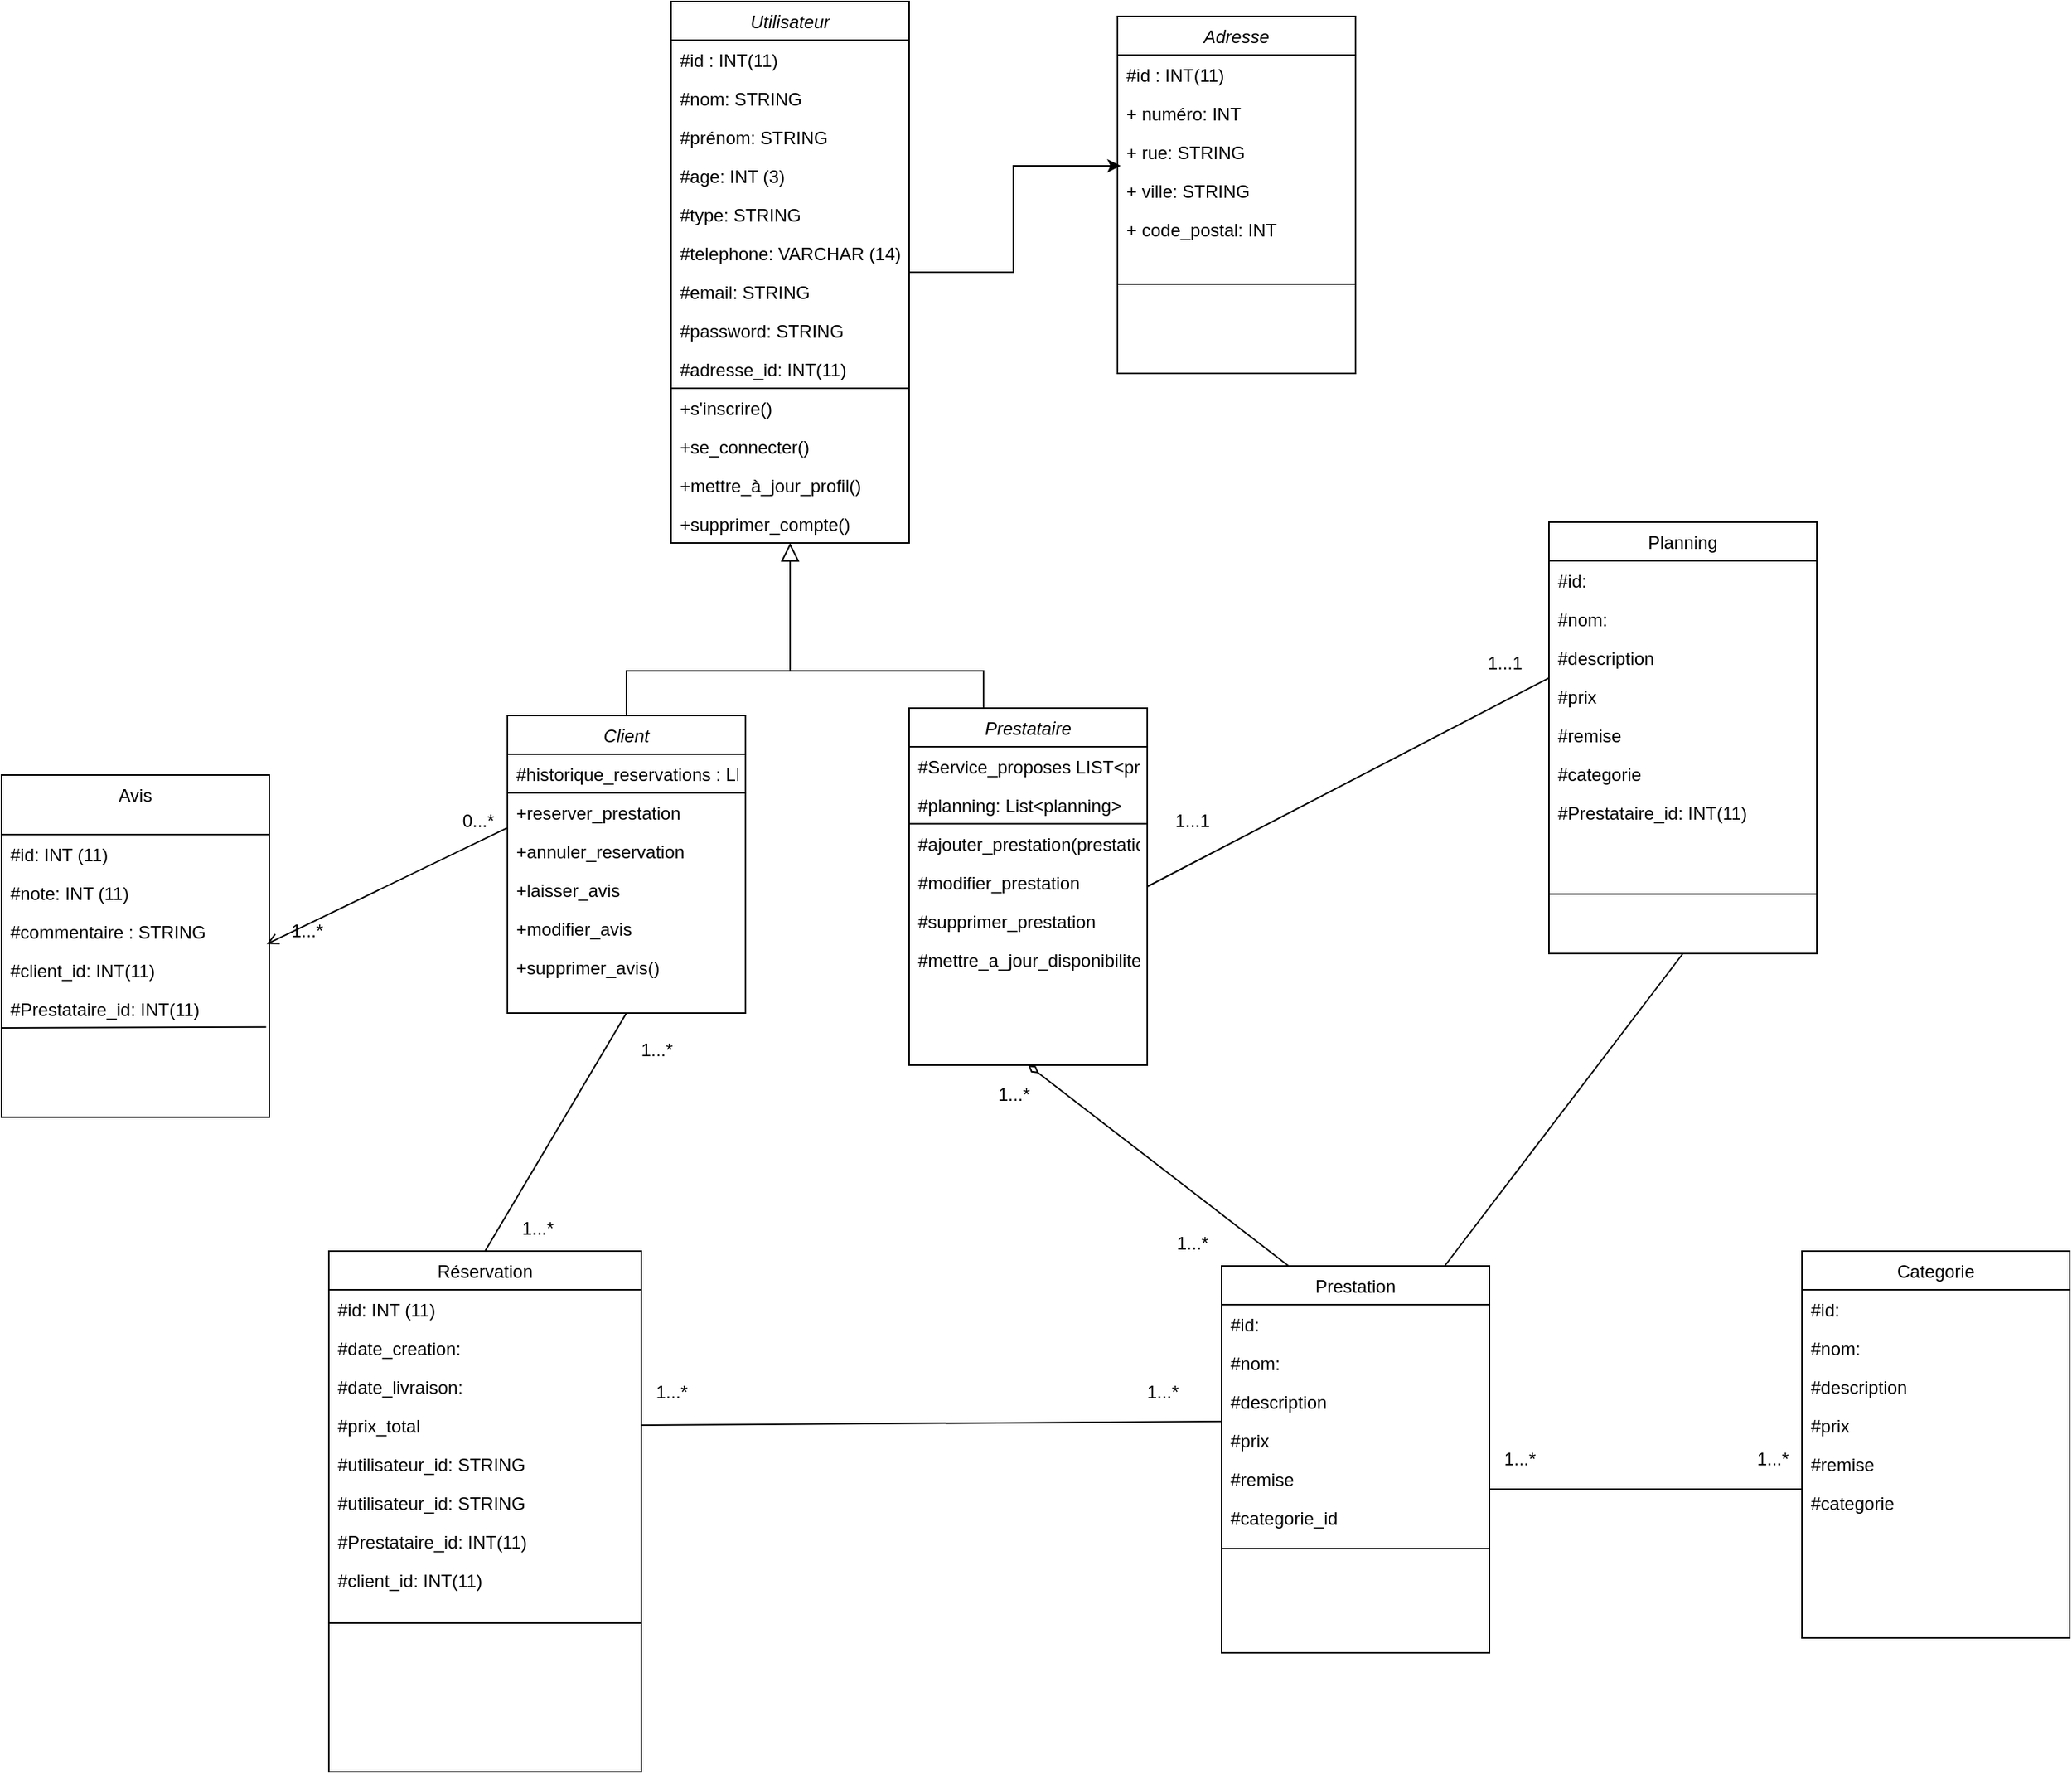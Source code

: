 <mxfile version="26.0.10">
  <diagram id="C5RBs43oDa-KdzZeNtuy" name="Page-1">
    <mxGraphModel dx="1801" dy="1898" grid="1" gridSize="10" guides="1" tooltips="1" connect="1" arrows="1" fold="1" page="1" pageScale="1" pageWidth="827" pageHeight="1169" math="0" shadow="0">
      <root>
        <mxCell id="WIyWlLk6GJQsqaUBKTNV-0" />
        <mxCell id="WIyWlLk6GJQsqaUBKTNV-1" parent="WIyWlLk6GJQsqaUBKTNV-0" />
        <mxCell id="zkfFHV4jXpPFQw0GAbJ--0" value="Utilisateur" style="swimlane;fontStyle=2;align=center;verticalAlign=top;childLayout=stackLayout;horizontal=1;startSize=26;horizontalStack=0;resizeParent=1;resizeLast=0;collapsible=1;marginBottom=0;rounded=0;shadow=0;strokeWidth=1;" parent="WIyWlLk6GJQsqaUBKTNV-1" vertex="1">
          <mxGeometry x="290" y="-1150" width="160" height="364" as="geometry">
            <mxRectangle x="230" y="140" width="160" height="26" as="alternateBounds" />
          </mxGeometry>
        </mxCell>
        <mxCell id="zkfFHV4jXpPFQw0GAbJ--1" value="#id : INT(11)" style="text;align=left;verticalAlign=top;spacingLeft=4;spacingRight=4;overflow=hidden;rotatable=0;points=[[0,0.5],[1,0.5]];portConstraint=eastwest;" parent="zkfFHV4jXpPFQw0GAbJ--0" vertex="1">
          <mxGeometry y="26" width="160" height="26" as="geometry" />
        </mxCell>
        <mxCell id="zkfFHV4jXpPFQw0GAbJ--2" value="#nom: STRING" style="text;align=left;verticalAlign=top;spacingLeft=4;spacingRight=4;overflow=hidden;rotatable=0;points=[[0,0.5],[1,0.5]];portConstraint=eastwest;rounded=0;shadow=0;html=0;" parent="zkfFHV4jXpPFQw0GAbJ--0" vertex="1">
          <mxGeometry y="52" width="160" height="26" as="geometry" />
        </mxCell>
        <mxCell id="zkfFHV4jXpPFQw0GAbJ--3" value="#prénom: STRING" style="text;align=left;verticalAlign=top;spacingLeft=4;spacingRight=4;overflow=hidden;rotatable=0;points=[[0,0.5],[1,0.5]];portConstraint=eastwest;rounded=0;shadow=0;html=0;" parent="zkfFHV4jXpPFQw0GAbJ--0" vertex="1">
          <mxGeometry y="78" width="160" height="26" as="geometry" />
        </mxCell>
        <mxCell id="09x6wX240GTnIhkP-kPZ-13" value="#age: INT (3)" style="text;align=left;verticalAlign=top;spacingLeft=4;spacingRight=4;overflow=hidden;rotatable=0;points=[[0,0.5],[1,0.5]];portConstraint=eastwest;rounded=0;shadow=0;html=0;" parent="zkfFHV4jXpPFQw0GAbJ--0" vertex="1">
          <mxGeometry y="104" width="160" height="26" as="geometry" />
        </mxCell>
        <mxCell id="09x6wX240GTnIhkP-kPZ-14" value="#type: STRING" style="text;align=left;verticalAlign=top;spacingLeft=4;spacingRight=4;overflow=hidden;rotatable=0;points=[[0,0.5],[1,0.5]];portConstraint=eastwest;rounded=0;shadow=0;html=0;" parent="zkfFHV4jXpPFQw0GAbJ--0" vertex="1">
          <mxGeometry y="130" width="160" height="26" as="geometry" />
        </mxCell>
        <mxCell id="09x6wX240GTnIhkP-kPZ-21" value="#telephone: VARCHAR (14)" style="text;align=left;verticalAlign=top;spacingLeft=4;spacingRight=4;overflow=hidden;rotatable=0;points=[[0,0.5],[1,0.5]];portConstraint=eastwest;rounded=0;shadow=0;html=0;" parent="zkfFHV4jXpPFQw0GAbJ--0" vertex="1">
          <mxGeometry y="156" width="160" height="26" as="geometry" />
        </mxCell>
        <mxCell id="09x6wX240GTnIhkP-kPZ-38" value="#email: STRING" style="text;align=left;verticalAlign=top;spacingLeft=4;spacingRight=4;overflow=hidden;rotatable=0;points=[[0,0.5],[1,0.5]];portConstraint=eastwest;rounded=0;shadow=0;html=0;" parent="zkfFHV4jXpPFQw0GAbJ--0" vertex="1">
          <mxGeometry y="182" width="160" height="26" as="geometry" />
        </mxCell>
        <mxCell id="09x6wX240GTnIhkP-kPZ-39" value="#password: STRING" style="text;align=left;verticalAlign=top;spacingLeft=4;spacingRight=4;overflow=hidden;rotatable=0;points=[[0,0.5],[1,0.5]];portConstraint=eastwest;rounded=0;shadow=0;html=0;" parent="zkfFHV4jXpPFQw0GAbJ--0" vertex="1">
          <mxGeometry y="208" width="160" height="26" as="geometry" />
        </mxCell>
        <mxCell id="09x6wX240GTnIhkP-kPZ-41" value="#adresse_id: INT(11)" style="text;align=left;verticalAlign=top;spacingLeft=4;spacingRight=4;overflow=hidden;rotatable=0;points=[[0,0.5],[1,0.5]];portConstraint=eastwest;rounded=0;shadow=0;html=0;" parent="zkfFHV4jXpPFQw0GAbJ--0" vertex="1">
          <mxGeometry y="234" width="160" height="26" as="geometry" />
        </mxCell>
        <mxCell id="09x6wX240GTnIhkP-kPZ-43" value="" style="endArrow=none;html=1;rounded=0;" parent="zkfFHV4jXpPFQw0GAbJ--0" edge="1">
          <mxGeometry width="50" height="50" relative="1" as="geometry">
            <mxPoint y="260" as="sourcePoint" />
            <mxPoint x="160" y="260" as="targetPoint" />
          </mxGeometry>
        </mxCell>
        <mxCell id="YF6P2X9bnGCXdfsYFpCG-1" value="+s&#39;inscrire()" style="text;align=left;verticalAlign=top;spacingLeft=4;spacingRight=4;overflow=hidden;rotatable=0;points=[[0,0.5],[1,0.5]];portConstraint=eastwest;rounded=0;shadow=0;html=0;" vertex="1" parent="zkfFHV4jXpPFQw0GAbJ--0">
          <mxGeometry y="260" width="160" height="26" as="geometry" />
        </mxCell>
        <mxCell id="YF6P2X9bnGCXdfsYFpCG-2" value="+se_connecter()" style="text;align=left;verticalAlign=top;spacingLeft=4;spacingRight=4;overflow=hidden;rotatable=0;points=[[0,0.5],[1,0.5]];portConstraint=eastwest;rounded=0;shadow=0;html=0;" vertex="1" parent="zkfFHV4jXpPFQw0GAbJ--0">
          <mxGeometry y="286" width="160" height="26" as="geometry" />
        </mxCell>
        <mxCell id="YF6P2X9bnGCXdfsYFpCG-30" value="+mettre_à_jour_profil()" style="text;align=left;verticalAlign=top;spacingLeft=4;spacingRight=4;overflow=hidden;rotatable=0;points=[[0,0.5],[1,0.5]];portConstraint=eastwest;rounded=0;shadow=0;html=0;" vertex="1" parent="zkfFHV4jXpPFQw0GAbJ--0">
          <mxGeometry y="312" width="160" height="26" as="geometry" />
        </mxCell>
        <mxCell id="YF6P2X9bnGCXdfsYFpCG-31" value="+supprimer_compte()" style="text;align=left;verticalAlign=top;spacingLeft=4;spacingRight=4;overflow=hidden;rotatable=0;points=[[0,0.5],[1,0.5]];portConstraint=eastwest;rounded=0;shadow=0;html=0;" vertex="1" parent="zkfFHV4jXpPFQw0GAbJ--0">
          <mxGeometry y="338" width="160" height="26" as="geometry" />
        </mxCell>
        <mxCell id="zkfFHV4jXpPFQw0GAbJ--6" value="Réservation" style="swimlane;fontStyle=0;align=center;verticalAlign=top;childLayout=stackLayout;horizontal=1;startSize=26;horizontalStack=0;resizeParent=1;resizeLast=0;collapsible=1;marginBottom=0;rounded=0;shadow=0;strokeWidth=1;" parent="WIyWlLk6GJQsqaUBKTNV-1" vertex="1">
          <mxGeometry x="60" y="-310" width="210" height="350" as="geometry">
            <mxRectangle x="120" y="570" width="160" height="26" as="alternateBounds" />
          </mxGeometry>
        </mxCell>
        <mxCell id="zkfFHV4jXpPFQw0GAbJ--7" value="#id: INT (11)" style="text;align=left;verticalAlign=top;spacingLeft=4;spacingRight=4;overflow=hidden;rotatable=0;points=[[0,0.5],[1,0.5]];portConstraint=eastwest;" parent="zkfFHV4jXpPFQw0GAbJ--6" vertex="1">
          <mxGeometry y="26" width="210" height="26" as="geometry" />
        </mxCell>
        <mxCell id="zkfFHV4jXpPFQw0GAbJ--8" value="#date_creation: " style="text;align=left;verticalAlign=top;spacingLeft=4;spacingRight=4;overflow=hidden;rotatable=0;points=[[0,0.5],[1,0.5]];portConstraint=eastwest;rounded=0;shadow=0;html=0;" parent="zkfFHV4jXpPFQw0GAbJ--6" vertex="1">
          <mxGeometry y="52" width="210" height="26" as="geometry" />
        </mxCell>
        <mxCell id="09x6wX240GTnIhkP-kPZ-66" value="#date_livraison: " style="text;align=left;verticalAlign=top;spacingLeft=4;spacingRight=4;overflow=hidden;rotatable=0;points=[[0,0.5],[1,0.5]];portConstraint=eastwest;rounded=0;shadow=0;html=0;" parent="zkfFHV4jXpPFQw0GAbJ--6" vertex="1">
          <mxGeometry y="78" width="210" height="26" as="geometry" />
        </mxCell>
        <mxCell id="09x6wX240GTnIhkP-kPZ-71" value="#prix_total" style="text;align=left;verticalAlign=top;spacingLeft=4;spacingRight=4;overflow=hidden;rotatable=0;points=[[0,0.5],[1,0.5]];portConstraint=eastwest;rounded=0;shadow=0;html=0;" parent="zkfFHV4jXpPFQw0GAbJ--6" vertex="1">
          <mxGeometry y="104" width="210" height="26" as="geometry" />
        </mxCell>
        <mxCell id="_Zfm9jwLy4W1q9WHlCT8-0" value="#utilisateur_id: STRING" style="text;align=left;verticalAlign=top;spacingLeft=4;spacingRight=4;overflow=hidden;rotatable=0;points=[[0,0.5],[1,0.5]];portConstraint=eastwest;rounded=0;shadow=0;html=0;" parent="zkfFHV4jXpPFQw0GAbJ--6" vertex="1">
          <mxGeometry y="130" width="210" height="26" as="geometry" />
        </mxCell>
        <mxCell id="09x6wX240GTnIhkP-kPZ-72" value="#utilisateur_id: STRING" style="text;align=left;verticalAlign=top;spacingLeft=4;spacingRight=4;overflow=hidden;rotatable=0;points=[[0,0.5],[1,0.5]];portConstraint=eastwest;rounded=0;shadow=0;html=0;" parent="zkfFHV4jXpPFQw0GAbJ--6" vertex="1">
          <mxGeometry y="156" width="210" height="26" as="geometry" />
        </mxCell>
        <mxCell id="qEeKyHEhCAI6KiBk3C8H-24" value="" style="endArrow=none;html=1;rounded=0;" parent="zkfFHV4jXpPFQw0GAbJ--6" edge="1">
          <mxGeometry width="50" height="50" relative="1" as="geometry">
            <mxPoint y="250" as="sourcePoint" />
            <mxPoint x="210" y="250" as="targetPoint" />
          </mxGeometry>
        </mxCell>
        <mxCell id="3zISyBuMAikiwvPpsa2h-4" value="#Prestataire_id: INT(11)" style="text;align=left;verticalAlign=top;spacingLeft=4;spacingRight=4;overflow=hidden;rotatable=0;points=[[0,0.5],[1,0.5]];portConstraint=eastwest;rounded=0;shadow=0;html=0;" parent="zkfFHV4jXpPFQw0GAbJ--6" vertex="1">
          <mxGeometry y="182" width="210" height="26" as="geometry" />
        </mxCell>
        <mxCell id="3zISyBuMAikiwvPpsa2h-5" value="#client_id: INT(11)" style="text;align=left;verticalAlign=top;spacingLeft=4;spacingRight=4;overflow=hidden;rotatable=0;points=[[0,0.5],[1,0.5]];portConstraint=eastwest;rounded=0;shadow=0;html=0;" parent="zkfFHV4jXpPFQw0GAbJ--6" vertex="1">
          <mxGeometry y="208" width="210" height="26" as="geometry" />
        </mxCell>
        <mxCell id="zkfFHV4jXpPFQw0GAbJ--12" value="" style="endArrow=block;endSize=10;endFill=0;shadow=0;strokeWidth=1;rounded=0;curved=0;edgeStyle=elbowEdgeStyle;elbow=vertical;entryX=0.5;entryY=1;entryDx=0;entryDy=0;exitX=0.5;exitY=0;exitDx=0;exitDy=0;" parent="WIyWlLk6GJQsqaUBKTNV-1" source="Z0JYn2a-cfdWObl-iRzG-19" target="zkfFHV4jXpPFQw0GAbJ--0" edge="1">
          <mxGeometry width="160" relative="1" as="geometry">
            <mxPoint x="310" y="-630" as="sourcePoint" />
            <mxPoint x="439" y="-720" as="targetPoint" />
            <Array as="points">
              <mxPoint x="390" y="-700" />
            </Array>
          </mxGeometry>
        </mxCell>
        <mxCell id="09x6wX240GTnIhkP-kPZ-3" value="Prestation" style="swimlane;fontStyle=0;align=center;verticalAlign=top;childLayout=stackLayout;horizontal=1;startSize=26;horizontalStack=0;resizeParent=1;resizeLast=0;collapsible=1;marginBottom=0;rounded=0;shadow=0;strokeWidth=1;" parent="WIyWlLk6GJQsqaUBKTNV-1" vertex="1">
          <mxGeometry x="660" y="-300" width="180" height="260" as="geometry">
            <mxRectangle x="130" y="380" width="160" height="26" as="alternateBounds" />
          </mxGeometry>
        </mxCell>
        <mxCell id="09x6wX240GTnIhkP-kPZ-4" value="#id: " style="text;align=left;verticalAlign=top;spacingLeft=4;spacingRight=4;overflow=hidden;rotatable=0;points=[[0,0.5],[1,0.5]];portConstraint=eastwest;" parent="09x6wX240GTnIhkP-kPZ-3" vertex="1">
          <mxGeometry y="26" width="180" height="26" as="geometry" />
        </mxCell>
        <mxCell id="09x6wX240GTnIhkP-kPZ-76" value="#nom:" style="text;align=left;verticalAlign=top;spacingLeft=4;spacingRight=4;overflow=hidden;rotatable=0;points=[[0,0.5],[1,0.5]];portConstraint=eastwest;" parent="09x6wX240GTnIhkP-kPZ-3" vertex="1">
          <mxGeometry y="52" width="180" height="26" as="geometry" />
        </mxCell>
        <mxCell id="09x6wX240GTnIhkP-kPZ-80" value="#description" style="text;align=left;verticalAlign=top;spacingLeft=4;spacingRight=4;overflow=hidden;rotatable=0;points=[[0,0.5],[1,0.5]];portConstraint=eastwest;" parent="09x6wX240GTnIhkP-kPZ-3" vertex="1">
          <mxGeometry y="78" width="180" height="26" as="geometry" />
        </mxCell>
        <mxCell id="09x6wX240GTnIhkP-kPZ-81" value="#prix" style="text;align=left;verticalAlign=top;spacingLeft=4;spacingRight=4;overflow=hidden;rotatable=0;points=[[0,0.5],[1,0.5]];portConstraint=eastwest;" parent="09x6wX240GTnIhkP-kPZ-3" vertex="1">
          <mxGeometry y="104" width="180" height="26" as="geometry" />
        </mxCell>
        <mxCell id="09x6wX240GTnIhkP-kPZ-82" value="#remise" style="text;align=left;verticalAlign=top;spacingLeft=4;spacingRight=4;overflow=hidden;rotatable=0;points=[[0,0.5],[1,0.5]];portConstraint=eastwest;" parent="09x6wX240GTnIhkP-kPZ-3" vertex="1">
          <mxGeometry y="130" width="180" height="26" as="geometry" />
        </mxCell>
        <mxCell id="09x6wX240GTnIhkP-kPZ-87" value="#categorie_id" style="text;align=left;verticalAlign=top;spacingLeft=4;spacingRight=4;overflow=hidden;rotatable=0;points=[[0,0.5],[1,0.5]];portConstraint=eastwest;" parent="09x6wX240GTnIhkP-kPZ-3" vertex="1">
          <mxGeometry y="156" width="180" height="26" as="geometry" />
        </mxCell>
        <mxCell id="qEeKyHEhCAI6KiBk3C8H-23" value="" style="endArrow=none;html=1;rounded=0;" parent="09x6wX240GTnIhkP-kPZ-3" edge="1">
          <mxGeometry width="50" height="50" relative="1" as="geometry">
            <mxPoint y="190" as="sourcePoint" />
            <mxPoint x="180" y="190" as="targetPoint" />
          </mxGeometry>
        </mxCell>
        <mxCell id="Z0JYn2a-cfdWObl-iRzG-19" value="Client" style="swimlane;fontStyle=2;align=center;verticalAlign=top;childLayout=stackLayout;horizontal=1;startSize=26;horizontalStack=0;resizeParent=1;resizeLast=0;collapsible=1;marginBottom=0;rounded=0;shadow=0;strokeWidth=1;" parent="WIyWlLk6GJQsqaUBKTNV-1" vertex="1">
          <mxGeometry x="180" y="-670" width="160" height="200" as="geometry">
            <mxRectangle x="230" y="140" width="160" height="26" as="alternateBounds" />
          </mxGeometry>
        </mxCell>
        <mxCell id="Z0JYn2a-cfdWObl-iRzG-20" value="#historique_reservations : LIST&lt;reservation&gt;" style="text;align=left;verticalAlign=top;spacingLeft=4;spacingRight=4;overflow=hidden;rotatable=0;points=[[0,0.5],[1,0.5]];portConstraint=eastwest;" parent="Z0JYn2a-cfdWObl-iRzG-19" vertex="1">
          <mxGeometry y="26" width="160" height="26" as="geometry" />
        </mxCell>
        <mxCell id="Z0JYn2a-cfdWObl-iRzG-31" value="" style="endArrow=none;html=1;rounded=0;" parent="Z0JYn2a-cfdWObl-iRzG-19" edge="1">
          <mxGeometry width="50" height="50" relative="1" as="geometry">
            <mxPoint y="52" as="sourcePoint" />
            <mxPoint x="160" y="52" as="targetPoint" />
          </mxGeometry>
        </mxCell>
        <mxCell id="YF6P2X9bnGCXdfsYFpCG-46" value="+reserver_prestation" style="text;align=left;verticalAlign=top;spacingLeft=4;spacingRight=4;overflow=hidden;rotatable=0;points=[[0,0.5],[1,0.5]];portConstraint=eastwest;" vertex="1" parent="Z0JYn2a-cfdWObl-iRzG-19">
          <mxGeometry y="52" width="160" height="26" as="geometry" />
        </mxCell>
        <mxCell id="YF6P2X9bnGCXdfsYFpCG-51" value="+annuler_reservation" style="text;align=left;verticalAlign=top;spacingLeft=4;spacingRight=4;overflow=hidden;rotatable=0;points=[[0,0.5],[1,0.5]];portConstraint=eastwest;" vertex="1" parent="Z0JYn2a-cfdWObl-iRzG-19">
          <mxGeometry y="78" width="160" height="26" as="geometry" />
        </mxCell>
        <mxCell id="YF6P2X9bnGCXdfsYFpCG-52" value="+laisser_avis" style="text;align=left;verticalAlign=top;spacingLeft=4;spacingRight=4;overflow=hidden;rotatable=0;points=[[0,0.5],[1,0.5]];portConstraint=eastwest;" vertex="1" parent="Z0JYn2a-cfdWObl-iRzG-19">
          <mxGeometry y="104" width="160" height="26" as="geometry" />
        </mxCell>
        <mxCell id="YF6P2X9bnGCXdfsYFpCG-65" value="+modifier_avis" style="text;align=left;verticalAlign=top;spacingLeft=4;spacingRight=4;overflow=hidden;rotatable=0;points=[[0,0.5],[1,0.5]];portConstraint=eastwest;" vertex="1" parent="Z0JYn2a-cfdWObl-iRzG-19">
          <mxGeometry y="130" width="160" height="26" as="geometry" />
        </mxCell>
        <mxCell id="YF6P2X9bnGCXdfsYFpCG-64" value="+supprimer_avis()" style="text;align=left;verticalAlign=top;spacingLeft=4;spacingRight=4;overflow=hidden;rotatable=0;points=[[0,0.5],[1,0.5]];portConstraint=eastwest;" vertex="1" parent="Z0JYn2a-cfdWObl-iRzG-19">
          <mxGeometry y="156" width="160" height="26" as="geometry" />
        </mxCell>
        <mxCell id="qEeKyHEhCAI6KiBk3C8H-1" value="Prestataire" style="swimlane;fontStyle=2;align=center;verticalAlign=top;childLayout=stackLayout;horizontal=1;startSize=26;horizontalStack=0;resizeParent=1;resizeLast=0;collapsible=1;marginBottom=0;rounded=0;shadow=0;strokeWidth=1;" parent="WIyWlLk6GJQsqaUBKTNV-1" vertex="1">
          <mxGeometry x="450" y="-675" width="160" height="240" as="geometry">
            <mxRectangle x="230" y="140" width="160" height="26" as="alternateBounds" />
          </mxGeometry>
        </mxCell>
        <mxCell id="qEeKyHEhCAI6KiBk3C8H-2" value="#Service_proposes LIST&lt;prestation&gt;" style="text;align=left;verticalAlign=top;spacingLeft=4;spacingRight=4;overflow=hidden;rotatable=0;points=[[0,0.5],[1,0.5]];portConstraint=eastwest;" parent="qEeKyHEhCAI6KiBk3C8H-1" vertex="1">
          <mxGeometry y="26" width="160" height="26" as="geometry" />
        </mxCell>
        <mxCell id="YF6P2X9bnGCXdfsYFpCG-53" value="#planning: List&lt;planning&gt;" style="text;align=left;verticalAlign=top;spacingLeft=4;spacingRight=4;overflow=hidden;rotatable=0;points=[[0,0.5],[1,0.5]];portConstraint=eastwest;" vertex="1" parent="qEeKyHEhCAI6KiBk3C8H-1">
          <mxGeometry y="52" width="160" height="26" as="geometry" />
        </mxCell>
        <mxCell id="qEeKyHEhCAI6KiBk3C8H-6" value="" style="endArrow=none;html=1;rounded=0;" parent="qEeKyHEhCAI6KiBk3C8H-1" edge="1">
          <mxGeometry width="50" height="50" relative="1" as="geometry">
            <mxPoint y="77.71" as="sourcePoint" />
            <mxPoint x="160" y="77.71" as="targetPoint" />
          </mxGeometry>
        </mxCell>
        <mxCell id="YF6P2X9bnGCXdfsYFpCG-54" value="#ajouter_prestation(prestation)" style="text;align=left;verticalAlign=top;spacingLeft=4;spacingRight=4;overflow=hidden;rotatable=0;points=[[0,0.5],[1,0.5]];portConstraint=eastwest;" vertex="1" parent="qEeKyHEhCAI6KiBk3C8H-1">
          <mxGeometry y="78" width="160" height="26" as="geometry" />
        </mxCell>
        <mxCell id="YF6P2X9bnGCXdfsYFpCG-57" value="#modifier_prestation" style="text;align=left;verticalAlign=top;spacingLeft=4;spacingRight=4;overflow=hidden;rotatable=0;points=[[0,0.5],[1,0.5]];portConstraint=eastwest;" vertex="1" parent="qEeKyHEhCAI6KiBk3C8H-1">
          <mxGeometry y="104" width="160" height="26" as="geometry" />
        </mxCell>
        <mxCell id="YF6P2X9bnGCXdfsYFpCG-58" value="#supprimer_prestation" style="text;align=left;verticalAlign=top;spacingLeft=4;spacingRight=4;overflow=hidden;rotatable=0;points=[[0,0.5],[1,0.5]];portConstraint=eastwest;" vertex="1" parent="qEeKyHEhCAI6KiBk3C8H-1">
          <mxGeometry y="130" width="160" height="26" as="geometry" />
        </mxCell>
        <mxCell id="YF6P2X9bnGCXdfsYFpCG-59" value="#mettre_a_jour_disponibilite(date, disponibilite)" style="text;align=left;verticalAlign=top;spacingLeft=4;spacingRight=4;overflow=hidden;rotatable=0;points=[[0,0.5],[1,0.5]];portConstraint=eastwest;" vertex="1" parent="qEeKyHEhCAI6KiBk3C8H-1">
          <mxGeometry y="156" width="160" height="26" as="geometry" />
        </mxCell>
        <mxCell id="qEeKyHEhCAI6KiBk3C8H-8" value="" style="endArrow=none;html=1;rounded=0;" parent="WIyWlLk6GJQsqaUBKTNV-1" edge="1">
          <mxGeometry width="50" height="50" relative="1" as="geometry">
            <mxPoint x="500" y="-675" as="sourcePoint" />
            <mxPoint x="370" y="-700" as="targetPoint" />
            <Array as="points">
              <mxPoint x="500" y="-700" />
            </Array>
          </mxGeometry>
        </mxCell>
        <mxCell id="qEeKyHEhCAI6KiBk3C8H-16" value="Categorie" style="swimlane;fontStyle=0;align=center;verticalAlign=top;childLayout=stackLayout;horizontal=1;startSize=26;horizontalStack=0;resizeParent=1;resizeLast=0;collapsible=1;marginBottom=0;rounded=0;shadow=0;strokeWidth=1;" parent="WIyWlLk6GJQsqaUBKTNV-1" vertex="1">
          <mxGeometry x="1050" y="-310" width="180" height="260" as="geometry">
            <mxRectangle x="130" y="380" width="160" height="26" as="alternateBounds" />
          </mxGeometry>
        </mxCell>
        <mxCell id="qEeKyHEhCAI6KiBk3C8H-17" value="#id: " style="text;align=left;verticalAlign=top;spacingLeft=4;spacingRight=4;overflow=hidden;rotatable=0;points=[[0,0.5],[1,0.5]];portConstraint=eastwest;" parent="qEeKyHEhCAI6KiBk3C8H-16" vertex="1">
          <mxGeometry y="26" width="180" height="26" as="geometry" />
        </mxCell>
        <mxCell id="qEeKyHEhCAI6KiBk3C8H-18" value="#nom:" style="text;align=left;verticalAlign=top;spacingLeft=4;spacingRight=4;overflow=hidden;rotatable=0;points=[[0,0.5],[1,0.5]];portConstraint=eastwest;" parent="qEeKyHEhCAI6KiBk3C8H-16" vertex="1">
          <mxGeometry y="52" width="180" height="26" as="geometry" />
        </mxCell>
        <mxCell id="qEeKyHEhCAI6KiBk3C8H-19" value="#description" style="text;align=left;verticalAlign=top;spacingLeft=4;spacingRight=4;overflow=hidden;rotatable=0;points=[[0,0.5],[1,0.5]];portConstraint=eastwest;" parent="qEeKyHEhCAI6KiBk3C8H-16" vertex="1">
          <mxGeometry y="78" width="180" height="26" as="geometry" />
        </mxCell>
        <mxCell id="qEeKyHEhCAI6KiBk3C8H-20" value="#prix" style="text;align=left;verticalAlign=top;spacingLeft=4;spacingRight=4;overflow=hidden;rotatable=0;points=[[0,0.5],[1,0.5]];portConstraint=eastwest;" parent="qEeKyHEhCAI6KiBk3C8H-16" vertex="1">
          <mxGeometry y="104" width="180" height="26" as="geometry" />
        </mxCell>
        <mxCell id="qEeKyHEhCAI6KiBk3C8H-21" value="#remise" style="text;align=left;verticalAlign=top;spacingLeft=4;spacingRight=4;overflow=hidden;rotatable=0;points=[[0,0.5],[1,0.5]];portConstraint=eastwest;" parent="qEeKyHEhCAI6KiBk3C8H-16" vertex="1">
          <mxGeometry y="130" width="180" height="26" as="geometry" />
        </mxCell>
        <mxCell id="qEeKyHEhCAI6KiBk3C8H-22" value="#categorie" style="text;align=left;verticalAlign=top;spacingLeft=4;spacingRight=4;overflow=hidden;rotatable=0;points=[[0,0.5],[1,0.5]];portConstraint=eastwest;" parent="qEeKyHEhCAI6KiBk3C8H-16" vertex="1">
          <mxGeometry y="156" width="180" height="26" as="geometry" />
        </mxCell>
        <mxCell id="qEeKyHEhCAI6KiBk3C8H-25" value="Planning" style="swimlane;fontStyle=0;align=center;verticalAlign=top;childLayout=stackLayout;horizontal=1;startSize=26;horizontalStack=0;resizeParent=1;resizeLast=0;collapsible=1;marginBottom=0;rounded=0;shadow=0;strokeWidth=1;" parent="WIyWlLk6GJQsqaUBKTNV-1" vertex="1">
          <mxGeometry x="880" y="-800" width="180" height="290" as="geometry">
            <mxRectangle x="130" y="380" width="160" height="26" as="alternateBounds" />
          </mxGeometry>
        </mxCell>
        <mxCell id="qEeKyHEhCAI6KiBk3C8H-26" value="#id: " style="text;align=left;verticalAlign=top;spacingLeft=4;spacingRight=4;overflow=hidden;rotatable=0;points=[[0,0.5],[1,0.5]];portConstraint=eastwest;" parent="qEeKyHEhCAI6KiBk3C8H-25" vertex="1">
          <mxGeometry y="26" width="180" height="26" as="geometry" />
        </mxCell>
        <mxCell id="qEeKyHEhCAI6KiBk3C8H-27" value="#nom:" style="text;align=left;verticalAlign=top;spacingLeft=4;spacingRight=4;overflow=hidden;rotatable=0;points=[[0,0.5],[1,0.5]];portConstraint=eastwest;" parent="qEeKyHEhCAI6KiBk3C8H-25" vertex="1">
          <mxGeometry y="52" width="180" height="26" as="geometry" />
        </mxCell>
        <mxCell id="qEeKyHEhCAI6KiBk3C8H-28" value="#description" style="text;align=left;verticalAlign=top;spacingLeft=4;spacingRight=4;overflow=hidden;rotatable=0;points=[[0,0.5],[1,0.5]];portConstraint=eastwest;" parent="qEeKyHEhCAI6KiBk3C8H-25" vertex="1">
          <mxGeometry y="78" width="180" height="26" as="geometry" />
        </mxCell>
        <mxCell id="qEeKyHEhCAI6KiBk3C8H-29" value="#prix" style="text;align=left;verticalAlign=top;spacingLeft=4;spacingRight=4;overflow=hidden;rotatable=0;points=[[0,0.5],[1,0.5]];portConstraint=eastwest;" parent="qEeKyHEhCAI6KiBk3C8H-25" vertex="1">
          <mxGeometry y="104" width="180" height="26" as="geometry" />
        </mxCell>
        <mxCell id="qEeKyHEhCAI6KiBk3C8H-30" value="#remise" style="text;align=left;verticalAlign=top;spacingLeft=4;spacingRight=4;overflow=hidden;rotatable=0;points=[[0,0.5],[1,0.5]];portConstraint=eastwest;" parent="qEeKyHEhCAI6KiBk3C8H-25" vertex="1">
          <mxGeometry y="130" width="180" height="26" as="geometry" />
        </mxCell>
        <mxCell id="qEeKyHEhCAI6KiBk3C8H-31" value="#categorie" style="text;align=left;verticalAlign=top;spacingLeft=4;spacingRight=4;overflow=hidden;rotatable=0;points=[[0,0.5],[1,0.5]];portConstraint=eastwest;" parent="qEeKyHEhCAI6KiBk3C8H-25" vertex="1">
          <mxGeometry y="156" width="180" height="26" as="geometry" />
        </mxCell>
        <mxCell id="qEeKyHEhCAI6KiBk3C8H-32" value="" style="endArrow=none;html=1;rounded=0;" parent="qEeKyHEhCAI6KiBk3C8H-25" edge="1">
          <mxGeometry width="50" height="50" relative="1" as="geometry">
            <mxPoint y="250" as="sourcePoint" />
            <mxPoint x="180" y="250" as="targetPoint" />
            <Array as="points">
              <mxPoint x="90" y="250" />
            </Array>
          </mxGeometry>
        </mxCell>
        <mxCell id="3zISyBuMAikiwvPpsa2h-3" value="#Prestataire_id: INT(11)" style="text;align=left;verticalAlign=top;spacingLeft=4;spacingRight=4;overflow=hidden;rotatable=0;points=[[0,0.5],[1,0.5]];portConstraint=eastwest;rounded=0;shadow=0;html=0;" parent="qEeKyHEhCAI6KiBk3C8H-25" vertex="1">
          <mxGeometry y="182" width="180" height="26" as="geometry" />
        </mxCell>
        <mxCell id="qEeKyHEhCAI6KiBk3C8H-33" value="Avis" style="swimlane;fontStyle=0;align=center;verticalAlign=top;childLayout=stackLayout;horizontal=1;startSize=40;horizontalStack=0;resizeParent=1;resizeLast=0;collapsible=1;marginBottom=0;rounded=0;shadow=0;strokeWidth=1;" parent="WIyWlLk6GJQsqaUBKTNV-1" vertex="1">
          <mxGeometry x="-160" y="-630" width="180" height="230" as="geometry">
            <mxRectangle x="340" y="380" width="170" height="26" as="alternateBounds" />
          </mxGeometry>
        </mxCell>
        <mxCell id="qEeKyHEhCAI6KiBk3C8H-34" value="#id: INT (11)" style="text;align=left;verticalAlign=top;spacingLeft=4;spacingRight=4;overflow=hidden;rotatable=0;points=[[0,0.5],[1,0.5]];portConstraint=eastwest;" parent="qEeKyHEhCAI6KiBk3C8H-33" vertex="1">
          <mxGeometry y="40" width="180" height="26" as="geometry" />
        </mxCell>
        <mxCell id="YF6P2X9bnGCXdfsYFpCG-60" value="#note: INT (11)" style="text;align=left;verticalAlign=top;spacingLeft=4;spacingRight=4;overflow=hidden;rotatable=0;points=[[0,0.5],[1,0.5]];portConstraint=eastwest;" vertex="1" parent="qEeKyHEhCAI6KiBk3C8H-33">
          <mxGeometry y="66" width="180" height="26" as="geometry" />
        </mxCell>
        <mxCell id="qEeKyHEhCAI6KiBk3C8H-35" value="#commentaire : STRING" style="text;align=left;verticalAlign=top;spacingLeft=4;spacingRight=4;overflow=hidden;rotatable=0;points=[[0,0.5],[1,0.5]];portConstraint=eastwest;" parent="qEeKyHEhCAI6KiBk3C8H-33" vertex="1">
          <mxGeometry y="92" width="180" height="26" as="geometry" />
        </mxCell>
        <mxCell id="3zISyBuMAikiwvPpsa2h-1" value="#client_id: INT(11)" style="text;align=left;verticalAlign=top;spacingLeft=4;spacingRight=4;overflow=hidden;rotatable=0;points=[[0,0.5],[1,0.5]];portConstraint=eastwest;rounded=0;shadow=0;html=0;" parent="qEeKyHEhCAI6KiBk3C8H-33" vertex="1">
          <mxGeometry y="118" width="180" height="26" as="geometry" />
        </mxCell>
        <mxCell id="3zISyBuMAikiwvPpsa2h-2" value="#Prestataire_id: INT(11)" style="text;align=left;verticalAlign=top;spacingLeft=4;spacingRight=4;overflow=hidden;rotatable=0;points=[[0,0.5],[1,0.5]];portConstraint=eastwest;rounded=0;shadow=0;html=0;" parent="qEeKyHEhCAI6KiBk3C8H-33" vertex="1">
          <mxGeometry y="144" width="180" height="26" as="geometry" />
        </mxCell>
        <mxCell id="YF6P2X9bnGCXdfsYFpCG-62" value="" style="endArrow=none;html=1;rounded=0;entryX=0.988;entryY=0.974;entryDx=0;entryDy=0;entryPerimeter=0;" edge="1" parent="qEeKyHEhCAI6KiBk3C8H-33" target="3zISyBuMAikiwvPpsa2h-2">
          <mxGeometry width="50" height="50" relative="1" as="geometry">
            <mxPoint y="170" as="sourcePoint" />
            <mxPoint x="170" y="170" as="targetPoint" />
          </mxGeometry>
        </mxCell>
        <mxCell id="LvpSkpxT_OZSYmMf9NfX-2" value="" style="endArrow=diamondThin;html=1;rounded=0;exitX=0.25;exitY=0;exitDx=0;exitDy=0;endFill=0;strokeWidth=1;startSize=6;entryX=0.5;entryY=1;entryDx=0;entryDy=0;" parent="WIyWlLk6GJQsqaUBKTNV-1" source="09x6wX240GTnIhkP-kPZ-3" target="qEeKyHEhCAI6KiBk3C8H-1" edge="1">
          <mxGeometry width="50" height="50" relative="1" as="geometry">
            <mxPoint x="660" y="-350" as="sourcePoint" />
            <mxPoint x="560" y="-430" as="targetPoint" />
          </mxGeometry>
        </mxCell>
        <mxCell id="LvpSkpxT_OZSYmMf9NfX-8" value="" style="endArrow=none;endSize=10;endFill=0;shadow=0;strokeWidth=1;rounded=0;curved=0;edgeStyle=elbowEdgeStyle;elbow=vertical;entryX=0;entryY=0.769;entryDx=0;entryDy=0;entryPerimeter=0;startFill=0;exitX=1;exitY=0.5;exitDx=0;exitDy=0;" parent="WIyWlLk6GJQsqaUBKTNV-1" source="09x6wX240GTnIhkP-kPZ-82" target="qEeKyHEhCAI6KiBk3C8H-21" edge="1">
          <mxGeometry width="160" relative="1" as="geometry">
            <mxPoint x="840" y="-80" as="sourcePoint" />
            <mxPoint x="960" y="-200" as="targetPoint" />
            <Array as="points">
              <mxPoint x="990" y="-150" />
            </Array>
          </mxGeometry>
        </mxCell>
        <mxCell id="LvpSkpxT_OZSYmMf9NfX-9" value="" style="endArrow=open;html=1;rounded=0;strokeColor=default;endFill=0;exitX=-0.003;exitY=0.91;exitDx=0;exitDy=0;entryX=0.99;entryY=0.833;entryDx=0;entryDy=0;exitPerimeter=0;entryPerimeter=0;" parent="WIyWlLk6GJQsqaUBKTNV-1" target="qEeKyHEhCAI6KiBk3C8H-35" edge="1">
          <mxGeometry width="50" height="50" relative="1" as="geometry">
            <mxPoint x="179.52" y="-594.34" as="sourcePoint" />
            <mxPoint x="180" y="40" as="targetPoint" />
          </mxGeometry>
        </mxCell>
        <mxCell id="LvpSkpxT_OZSYmMf9NfX-16" value="" style="endArrow=none;html=1;rounded=0;exitX=0.5;exitY=0;exitDx=0;exitDy=0;entryX=0.5;entryY=1;entryDx=0;entryDy=0;" parent="WIyWlLk6GJQsqaUBKTNV-1" source="zkfFHV4jXpPFQw0GAbJ--6" target="Z0JYn2a-cfdWObl-iRzG-19" edge="1">
          <mxGeometry width="50" height="50" relative="1" as="geometry">
            <mxPoint x="185" y="-370" as="sourcePoint" />
            <mxPoint x="200" y="-430" as="targetPoint" />
          </mxGeometry>
        </mxCell>
        <mxCell id="LvpSkpxT_OZSYmMf9NfX-17" value="" style="endArrow=none;html=1;rounded=0;entryX=0.002;entryY=0.021;entryDx=0;entryDy=0;entryPerimeter=0;exitX=1;exitY=0.5;exitDx=0;exitDy=0;" parent="WIyWlLk6GJQsqaUBKTNV-1" target="qEeKyHEhCAI6KiBk3C8H-29" edge="1" source="qEeKyHEhCAI6KiBk3C8H-1">
          <mxGeometry width="50" height="50" relative="1" as="geometry">
            <mxPoint x="610" y="-590" as="sourcePoint" />
            <mxPoint x="670" y="-410" as="targetPoint" />
          </mxGeometry>
        </mxCell>
        <mxCell id="3zISyBuMAikiwvPpsa2h-18" value="" style="endArrow=none;html=1;rounded=0;fontSize=12;startSize=8;endSize=8;curved=1;entryX=-0.002;entryY=0.019;entryDx=0;entryDy=0;entryPerimeter=0;exitX=1;exitY=0.5;exitDx=0;exitDy=0;" parent="WIyWlLk6GJQsqaUBKTNV-1" source="09x6wX240GTnIhkP-kPZ-71" target="09x6wX240GTnIhkP-kPZ-81" edge="1">
          <mxGeometry width="50" height="50" relative="1" as="geometry">
            <mxPoint x="590" y="-164" as="sourcePoint" />
            <mxPoint x="680" y="-171.5" as="targetPoint" />
          </mxGeometry>
        </mxCell>
        <mxCell id="3zISyBuMAikiwvPpsa2h-23" value="" style="endArrow=none;html=1;rounded=0;fontSize=12;startSize=8;endSize=8;curved=1;exitX=0.833;exitY=0;exitDx=0;exitDy=0;exitPerimeter=0;entryX=0.5;entryY=1;entryDx=0;entryDy=0;" parent="WIyWlLk6GJQsqaUBKTNV-1" source="09x6wX240GTnIhkP-kPZ-3" target="qEeKyHEhCAI6KiBk3C8H-25" edge="1">
          <mxGeometry width="50" height="50" relative="1" as="geometry">
            <mxPoint x="615" y="-447" as="sourcePoint" />
            <mxPoint x="990" y="-510" as="targetPoint" />
          </mxGeometry>
        </mxCell>
        <mxCell id="YF6P2X9bnGCXdfsYFpCG-3" value="0...*" style="text;html=1;align=center;verticalAlign=middle;resizable=0;points=[];autosize=1;strokeColor=none;fillColor=none;" vertex="1" parent="WIyWlLk6GJQsqaUBKTNV-1">
          <mxGeometry x="140" y="-614" width="40" height="30" as="geometry" />
        </mxCell>
        <mxCell id="YF6P2X9bnGCXdfsYFpCG-9" value="1...*" style="text;html=1;align=center;verticalAlign=middle;resizable=0;points=[];autosize=1;strokeColor=none;fillColor=none;" vertex="1" parent="WIyWlLk6GJQsqaUBKTNV-1">
          <mxGeometry x="25" y="-540" width="40" height="30" as="geometry" />
        </mxCell>
        <mxCell id="YF6P2X9bnGCXdfsYFpCG-10" value="1...*" style="text;html=1;align=center;verticalAlign=middle;resizable=0;points=[];autosize=1;strokeColor=none;fillColor=none;" vertex="1" parent="WIyWlLk6GJQsqaUBKTNV-1">
          <mxGeometry x="260" y="-460" width="40" height="30" as="geometry" />
        </mxCell>
        <mxCell id="YF6P2X9bnGCXdfsYFpCG-11" value="1...*" style="text;html=1;align=center;verticalAlign=middle;resizable=0;points=[];autosize=1;strokeColor=none;fillColor=none;" vertex="1" parent="WIyWlLk6GJQsqaUBKTNV-1">
          <mxGeometry x="180" y="-340" width="40" height="30" as="geometry" />
        </mxCell>
        <mxCell id="YF6P2X9bnGCXdfsYFpCG-12" value="1...*" style="text;html=1;align=center;verticalAlign=middle;resizable=0;points=[];autosize=1;strokeColor=none;fillColor=none;" vertex="1" parent="WIyWlLk6GJQsqaUBKTNV-1">
          <mxGeometry x="500" y="-430" width="40" height="30" as="geometry" />
        </mxCell>
        <mxCell id="YF6P2X9bnGCXdfsYFpCG-13" value="1...*" style="text;html=1;align=center;verticalAlign=middle;resizable=0;points=[];autosize=1;strokeColor=none;fillColor=none;" vertex="1" parent="WIyWlLk6GJQsqaUBKTNV-1">
          <mxGeometry x="620" y="-330" width="40" height="30" as="geometry" />
        </mxCell>
        <mxCell id="YF6P2X9bnGCXdfsYFpCG-14" value="1...*" style="text;html=1;align=center;verticalAlign=middle;resizable=0;points=[];autosize=1;strokeColor=none;fillColor=none;" vertex="1" parent="WIyWlLk6GJQsqaUBKTNV-1">
          <mxGeometry x="840" y="-185" width="40" height="30" as="geometry" />
        </mxCell>
        <mxCell id="YF6P2X9bnGCXdfsYFpCG-15" value="1...*" style="text;html=1;align=center;verticalAlign=middle;resizable=0;points=[];autosize=1;strokeColor=none;fillColor=none;" vertex="1" parent="WIyWlLk6GJQsqaUBKTNV-1">
          <mxGeometry x="1010" y="-185" width="40" height="30" as="geometry" />
        </mxCell>
        <mxCell id="YF6P2X9bnGCXdfsYFpCG-16" value="1...1" style="text;html=1;align=center;verticalAlign=middle;resizable=0;points=[];autosize=1;strokeColor=none;fillColor=none;" vertex="1" parent="WIyWlLk6GJQsqaUBKTNV-1">
          <mxGeometry x="615" y="-614" width="50" height="30" as="geometry" />
        </mxCell>
        <mxCell id="YF6P2X9bnGCXdfsYFpCG-17" value="1...1" style="text;html=1;align=center;verticalAlign=middle;resizable=0;points=[];autosize=1;strokeColor=none;fillColor=none;" vertex="1" parent="WIyWlLk6GJQsqaUBKTNV-1">
          <mxGeometry x="825" y="-720" width="50" height="30" as="geometry" />
        </mxCell>
        <mxCell id="YF6P2X9bnGCXdfsYFpCG-18" value="1...*" style="text;html=1;align=center;verticalAlign=middle;resizable=0;points=[];autosize=1;strokeColor=none;fillColor=none;" vertex="1" parent="WIyWlLk6GJQsqaUBKTNV-1">
          <mxGeometry x="270" y="-230" width="40" height="30" as="geometry" />
        </mxCell>
        <mxCell id="YF6P2X9bnGCXdfsYFpCG-19" value="1...*" style="text;html=1;align=center;verticalAlign=middle;resizable=0;points=[];autosize=1;strokeColor=none;fillColor=none;" vertex="1" parent="WIyWlLk6GJQsqaUBKTNV-1">
          <mxGeometry x="600" y="-230" width="40" height="30" as="geometry" />
        </mxCell>
        <mxCell id="YF6P2X9bnGCXdfsYFpCG-23" value="Adresse" style="swimlane;fontStyle=2;align=center;verticalAlign=top;childLayout=stackLayout;horizontal=1;startSize=26;horizontalStack=0;resizeParent=1;resizeLast=0;collapsible=1;marginBottom=0;rounded=0;shadow=0;strokeWidth=1;" vertex="1" parent="WIyWlLk6GJQsqaUBKTNV-1">
          <mxGeometry x="590" y="-1140" width="160" height="240" as="geometry">
            <mxRectangle x="230" y="140" width="160" height="26" as="alternateBounds" />
          </mxGeometry>
        </mxCell>
        <mxCell id="YF6P2X9bnGCXdfsYFpCG-24" value="#id : INT(11)" style="text;align=left;verticalAlign=top;spacingLeft=4;spacingRight=4;overflow=hidden;rotatable=0;points=[[0,0.5],[1,0.5]];portConstraint=eastwest;" vertex="1" parent="YF6P2X9bnGCXdfsYFpCG-23">
          <mxGeometry y="26" width="160" height="26" as="geometry" />
        </mxCell>
        <mxCell id="YF6P2X9bnGCXdfsYFpCG-26" value="+ numéro: INT" style="text;align=left;verticalAlign=top;spacingLeft=4;spacingRight=4;overflow=hidden;rotatable=0;points=[[0,0.5],[1,0.5]];portConstraint=eastwest;" vertex="1" parent="YF6P2X9bnGCXdfsYFpCG-23">
          <mxGeometry y="52" width="160" height="26" as="geometry" />
        </mxCell>
        <mxCell id="YF6P2X9bnGCXdfsYFpCG-27" value="+ rue: STRING" style="text;align=left;verticalAlign=top;spacingLeft=4;spacingRight=4;overflow=hidden;rotatable=0;points=[[0,0.5],[1,0.5]];portConstraint=eastwest;" vertex="1" parent="YF6P2X9bnGCXdfsYFpCG-23">
          <mxGeometry y="78" width="160" height="26" as="geometry" />
        </mxCell>
        <mxCell id="YF6P2X9bnGCXdfsYFpCG-28" value="+ ville: STRING" style="text;align=left;verticalAlign=top;spacingLeft=4;spacingRight=4;overflow=hidden;rotatable=0;points=[[0,0.5],[1,0.5]];portConstraint=eastwest;" vertex="1" parent="YF6P2X9bnGCXdfsYFpCG-23">
          <mxGeometry y="104" width="160" height="26" as="geometry" />
        </mxCell>
        <mxCell id="YF6P2X9bnGCXdfsYFpCG-29" value="+ code_postal: INT" style="text;align=left;verticalAlign=top;spacingLeft=4;spacingRight=4;overflow=hidden;rotatable=0;points=[[0,0.5],[1,0.5]];portConstraint=eastwest;" vertex="1" parent="YF6P2X9bnGCXdfsYFpCG-23">
          <mxGeometry y="130" width="160" height="26" as="geometry" />
        </mxCell>
        <mxCell id="YF6P2X9bnGCXdfsYFpCG-25" value="" style="endArrow=none;html=1;rounded=0;" edge="1" parent="YF6P2X9bnGCXdfsYFpCG-23">
          <mxGeometry width="50" height="50" relative="1" as="geometry">
            <mxPoint y="180" as="sourcePoint" />
            <mxPoint x="160" y="180" as="targetPoint" />
          </mxGeometry>
        </mxCell>
        <mxCell id="YF6P2X9bnGCXdfsYFpCG-34" style="edgeStyle=orthogonalEdgeStyle;rounded=0;orthogonalLoop=1;jettySize=auto;html=1;entryX=0.014;entryY=0.864;entryDx=0;entryDy=0;entryPerimeter=0;" edge="1" parent="WIyWlLk6GJQsqaUBKTNV-1" source="zkfFHV4jXpPFQw0GAbJ--0" target="YF6P2X9bnGCXdfsYFpCG-27">
          <mxGeometry relative="1" as="geometry" />
        </mxCell>
      </root>
    </mxGraphModel>
  </diagram>
</mxfile>
